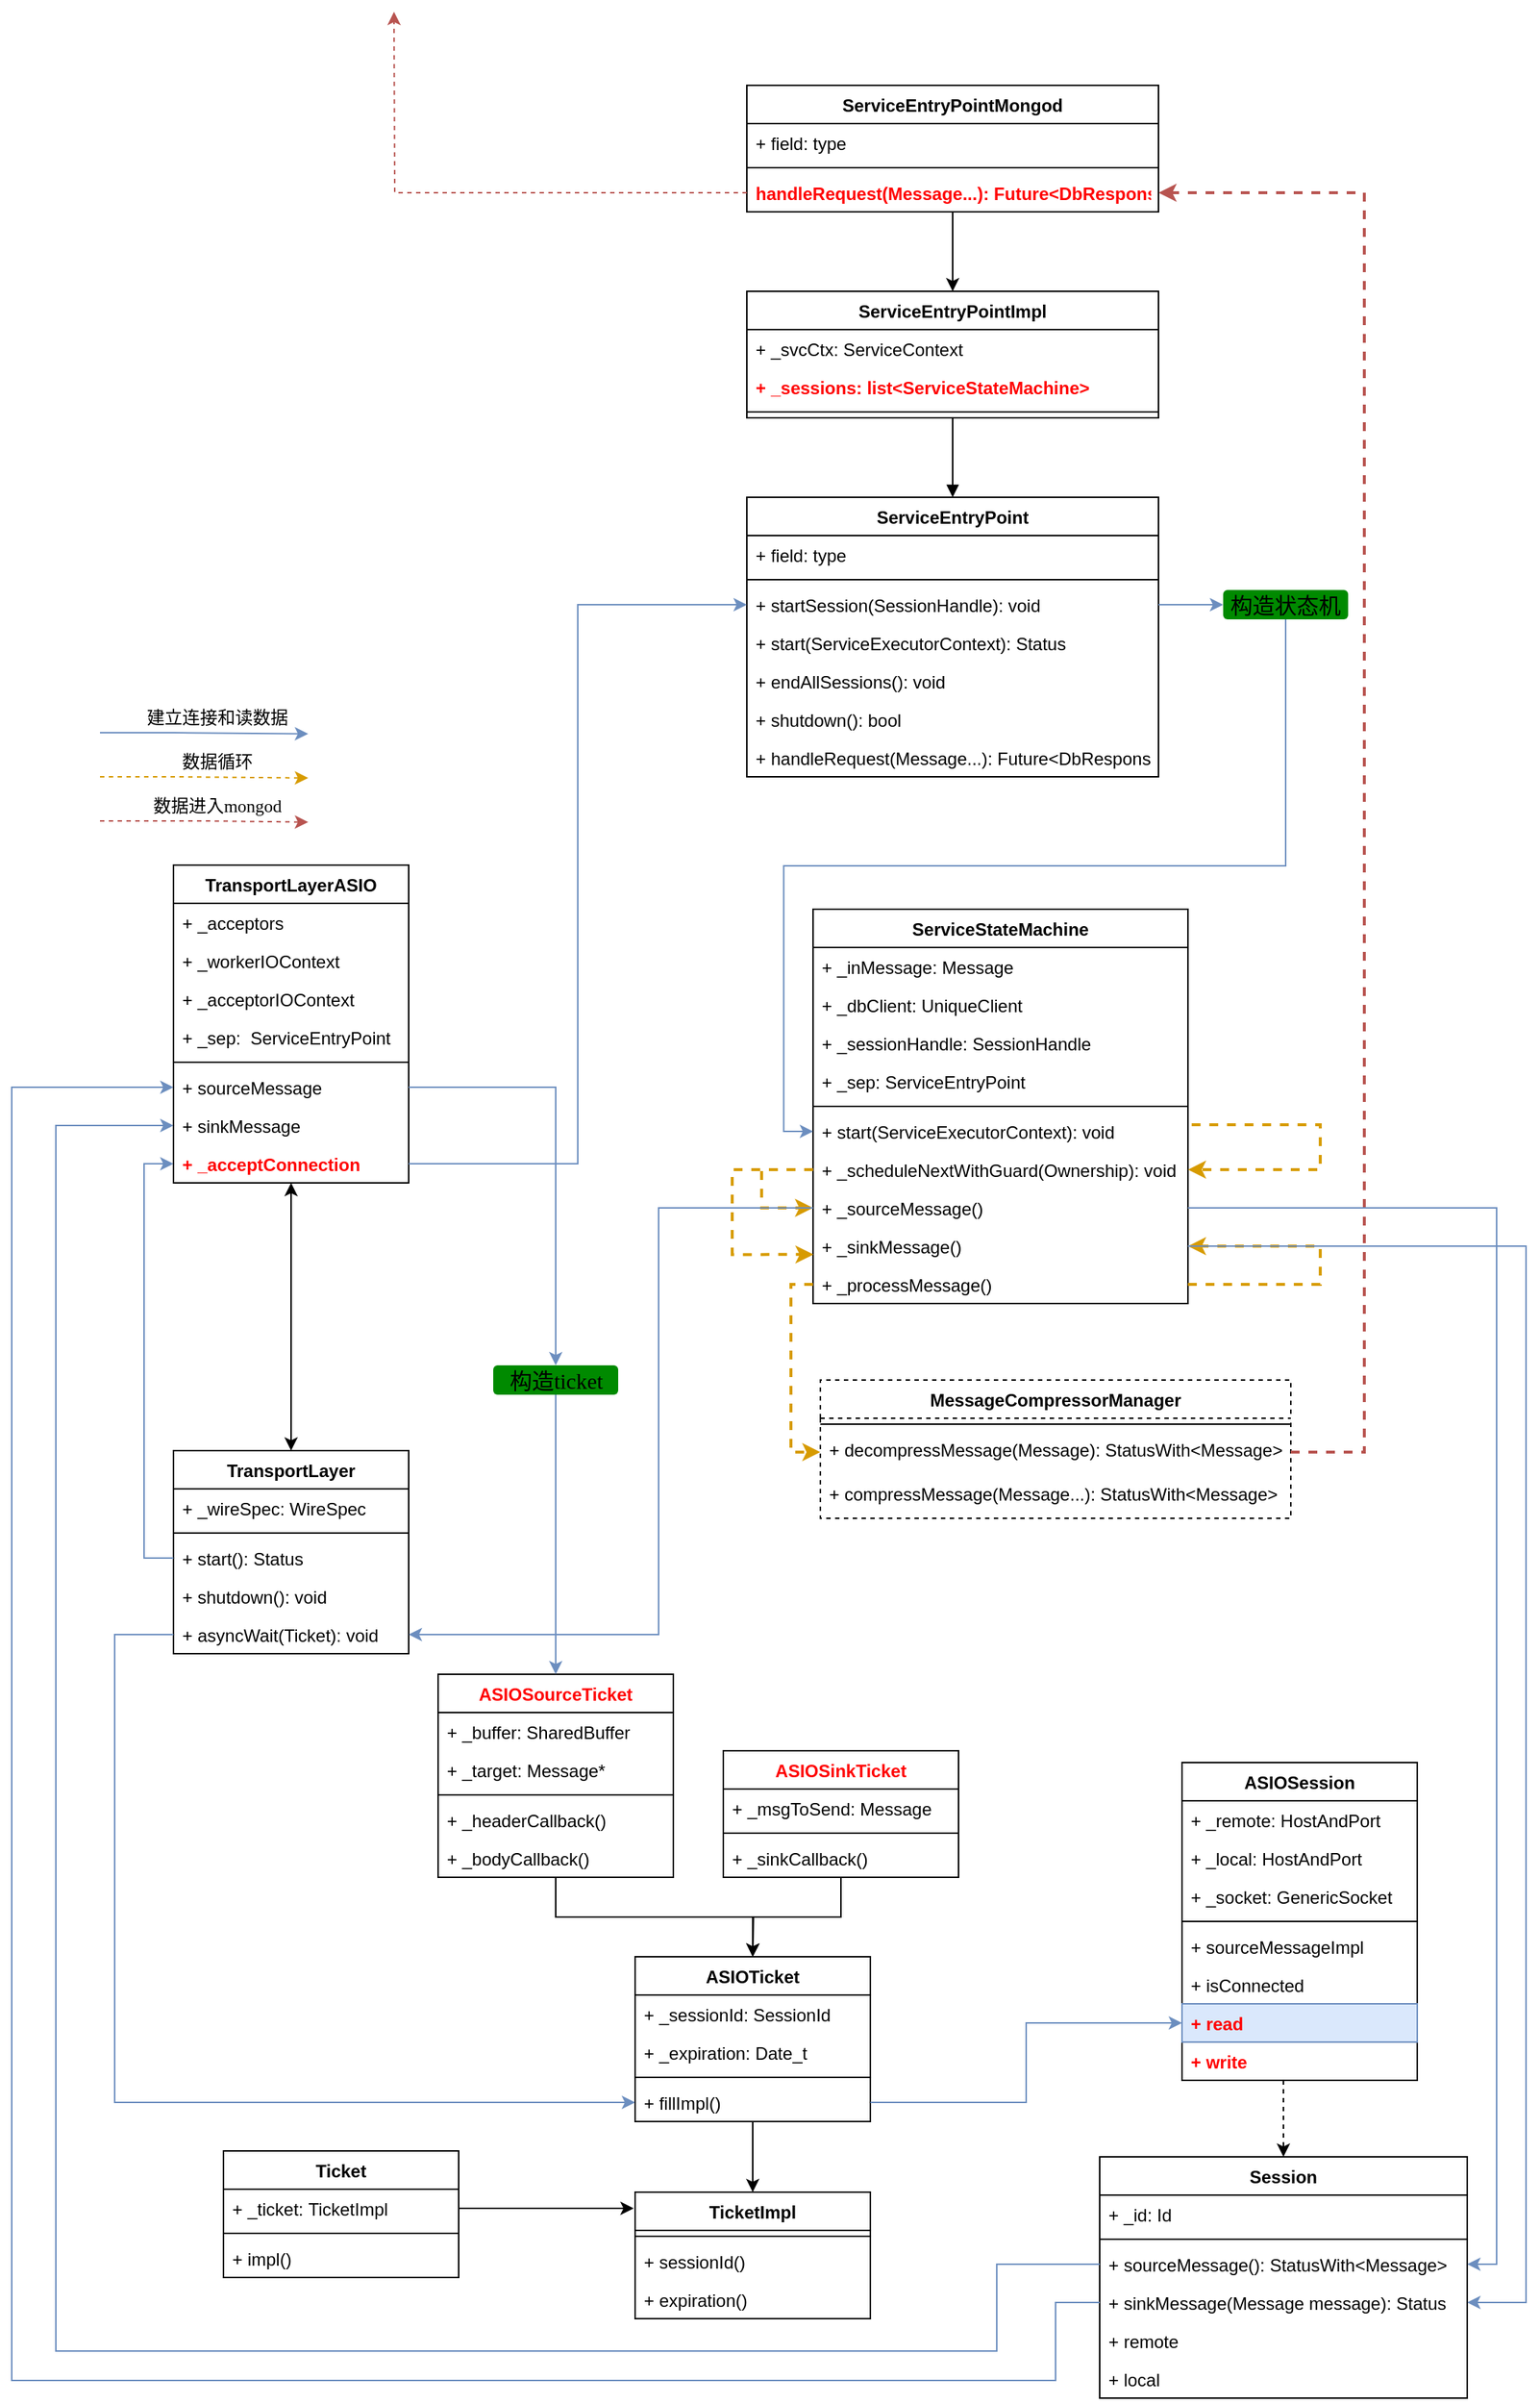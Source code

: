 <mxfile version="14.1.1" type="device"><diagram id="V_Le9gLod1wk7iB19NvI" name="Page-1"><mxGraphModel dx="2031" dy="2258" grid="1" gridSize="10" guides="1" tooltips="1" connect="1" arrows="1" fold="1" page="1" pageScale="1" pageWidth="827" pageHeight="1169" math="0" shadow="0"><root><mxCell id="0"/><mxCell id="1" parent="0"/><mxCell id="wCBItEtZA8g9xZ7WY6Gw-7" value="TransportLayer" style="swimlane;fontStyle=1;align=center;verticalAlign=top;childLayout=stackLayout;horizontal=1;startSize=26;horizontalStack=0;resizeParent=1;resizeParentMax=0;resizeLast=0;collapsible=1;marginBottom=0;" parent="1" vertex="1"><mxGeometry x="130" y="518" width="160" height="138" as="geometry"><mxRectangle x="90" y="250" width="120" height="26" as="alternateBounds"/></mxGeometry></mxCell><mxCell id="wCBItEtZA8g9xZ7WY6Gw-8" value="+ _wireSpec: WireSpec" style="text;strokeColor=none;fillColor=none;align=left;verticalAlign=top;spacingLeft=4;spacingRight=4;overflow=hidden;rotatable=0;points=[[0,0.5],[1,0.5]];portConstraint=eastwest;" parent="wCBItEtZA8g9xZ7WY6Gw-7" vertex="1"><mxGeometry y="26" width="160" height="26" as="geometry"/></mxCell><mxCell id="wCBItEtZA8g9xZ7WY6Gw-9" value="" style="line;strokeWidth=1;fillColor=none;align=left;verticalAlign=middle;spacingTop=-1;spacingLeft=3;spacingRight=3;rotatable=0;labelPosition=right;points=[];portConstraint=eastwest;" parent="wCBItEtZA8g9xZ7WY6Gw-7" vertex="1"><mxGeometry y="52" width="160" height="8" as="geometry"/></mxCell><mxCell id="wCBItEtZA8g9xZ7WY6Gw-10" value="+ start(): Status" style="text;strokeColor=none;fillColor=none;align=left;verticalAlign=top;spacingLeft=4;spacingRight=4;overflow=hidden;rotatable=0;points=[[0,0.5],[1,0.5]];portConstraint=eastwest;" parent="wCBItEtZA8g9xZ7WY6Gw-7" vertex="1"><mxGeometry y="60" width="160" height="26" as="geometry"/></mxCell><mxCell id="wCBItEtZA8g9xZ7WY6Gw-11" value="+ shutdown(): void" style="text;strokeColor=none;fillColor=none;align=left;verticalAlign=top;spacingLeft=4;spacingRight=4;overflow=hidden;rotatable=0;points=[[0,0.5],[1,0.5]];portConstraint=eastwest;" parent="wCBItEtZA8g9xZ7WY6Gw-7" vertex="1"><mxGeometry y="86" width="160" height="26" as="geometry"/></mxCell><mxCell id="DhjeCV0aEeoUCdrKDFsT-7" value="+ asyncWait(Ticket): void" style="text;strokeColor=none;fillColor=none;align=left;verticalAlign=top;spacingLeft=4;spacingRight=4;overflow=hidden;rotatable=0;points=[[0,0.5],[1,0.5]];portConstraint=eastwest;" vertex="1" parent="wCBItEtZA8g9xZ7WY6Gw-7"><mxGeometry y="112" width="160" height="26" as="geometry"/></mxCell><mxCell id="wCBItEtZA8g9xZ7WY6Gw-85" style="edgeStyle=orthogonalEdgeStyle;rounded=0;orthogonalLoop=1;jettySize=auto;html=1;entryX=0.5;entryY=0;entryDx=0;entryDy=0;startArrow=classic;startFill=1;" parent="1" source="wCBItEtZA8g9xZ7WY6Gw-12" target="wCBItEtZA8g9xZ7WY6Gw-7" edge="1"><mxGeometry relative="1" as="geometry"/></mxCell><mxCell id="wCBItEtZA8g9xZ7WY6Gw-12" value="TransportLayerASIO" style="swimlane;fontStyle=1;align=center;verticalAlign=top;childLayout=stackLayout;horizontal=1;startSize=26;horizontalStack=0;resizeParent=1;resizeParentMax=0;resizeLast=0;collapsible=1;marginBottom=0;" parent="1" vertex="1"><mxGeometry x="130" y="120" width="160" height="216" as="geometry"/></mxCell><mxCell id="wCBItEtZA8g9xZ7WY6Gw-13" value="+ _acceptors" style="text;strokeColor=none;fillColor=none;align=left;verticalAlign=top;spacingLeft=4;spacingRight=4;overflow=hidden;rotatable=0;points=[[0,0.5],[1,0.5]];portConstraint=eastwest;" parent="wCBItEtZA8g9xZ7WY6Gw-12" vertex="1"><mxGeometry y="26" width="160" height="26" as="geometry"/></mxCell><mxCell id="wCBItEtZA8g9xZ7WY6Gw-25" value="+ _workerIOContext" style="text;strokeColor=none;fillColor=none;align=left;verticalAlign=top;spacingLeft=4;spacingRight=4;overflow=hidden;rotatable=0;points=[[0,0.5],[1,0.5]];portConstraint=eastwest;" parent="wCBItEtZA8g9xZ7WY6Gw-12" vertex="1"><mxGeometry y="52" width="160" height="26" as="geometry"/></mxCell><mxCell id="wCBItEtZA8g9xZ7WY6Gw-26" value="+ _acceptorIOContext" style="text;strokeColor=none;fillColor=none;align=left;verticalAlign=top;spacingLeft=4;spacingRight=4;overflow=hidden;rotatable=0;points=[[0,0.5],[1,0.5]];portConstraint=eastwest;" parent="wCBItEtZA8g9xZ7WY6Gw-12" vertex="1"><mxGeometry y="78" width="160" height="26" as="geometry"/></mxCell><mxCell id="wCBItEtZA8g9xZ7WY6Gw-28" value="+ _sep:  ServiceEntryPoint" style="text;strokeColor=none;fillColor=none;align=left;verticalAlign=top;spacingLeft=4;spacingRight=4;overflow=hidden;rotatable=0;points=[[0,0.5],[1,0.5]];portConstraint=eastwest;" parent="wCBItEtZA8g9xZ7WY6Gw-12" vertex="1"><mxGeometry y="104" width="160" height="26" as="geometry"/></mxCell><mxCell id="wCBItEtZA8g9xZ7WY6Gw-14" value="" style="line;strokeWidth=1;fillColor=none;align=left;verticalAlign=middle;spacingTop=-1;spacingLeft=3;spacingRight=3;rotatable=0;labelPosition=right;points=[];portConstraint=eastwest;" parent="wCBItEtZA8g9xZ7WY6Gw-12" vertex="1"><mxGeometry y="130" width="160" height="8" as="geometry"/></mxCell><mxCell id="wCBItEtZA8g9xZ7WY6Gw-15" value="+ sourceMessage" style="text;strokeColor=none;fillColor=none;align=left;verticalAlign=top;spacingLeft=4;spacingRight=4;overflow=hidden;rotatable=0;points=[[0,0.5],[1,0.5]];portConstraint=eastwest;" parent="wCBItEtZA8g9xZ7WY6Gw-12" vertex="1"><mxGeometry y="138" width="160" height="26" as="geometry"/></mxCell><mxCell id="wCBItEtZA8g9xZ7WY6Gw-24" value="+ sinkMessage" style="text;strokeColor=none;fillColor=none;align=left;verticalAlign=top;spacingLeft=4;spacingRight=4;overflow=hidden;rotatable=0;points=[[0,0.5],[1,0.5]];portConstraint=eastwest;" parent="wCBItEtZA8g9xZ7WY6Gw-12" vertex="1"><mxGeometry y="164" width="160" height="26" as="geometry"/></mxCell><mxCell id="wCBItEtZA8g9xZ7WY6Gw-20" value="+ _acceptConnection" style="text;align=left;verticalAlign=top;spacingLeft=4;spacingRight=4;overflow=hidden;rotatable=0;points=[[0,0.5],[1,0.5]];portConstraint=eastwest;fontColor=#FF0000;fontStyle=1" parent="wCBItEtZA8g9xZ7WY6Gw-12" vertex="1"><mxGeometry y="190" width="160" height="26" as="geometry"/></mxCell><mxCell id="wCBItEtZA8g9xZ7WY6Gw-102" style="edgeStyle=orthogonalEdgeStyle;rounded=0;orthogonalLoop=1;jettySize=auto;html=1;entryX=0.5;entryY=0;entryDx=0;entryDy=0;dashed=1;startArrow=none;startFill=0;strokeWidth=1;exitX=0.431;exitY=1;exitDx=0;exitDy=0;exitPerimeter=0;" parent="1" source="wCBItEtZA8g9xZ7WY6Gw-44" target="wCBItEtZA8g9xZ7WY6Gw-33" edge="1"><mxGeometry relative="1" as="geometry"/></mxCell><mxCell id="wCBItEtZA8g9xZ7WY6Gw-29" value="ASIOSession" style="swimlane;fontStyle=1;align=center;verticalAlign=top;childLayout=stackLayout;horizontal=1;startSize=26;horizontalStack=0;resizeParent=1;resizeParentMax=0;resizeLast=0;collapsible=1;marginBottom=0;" parent="1" vertex="1"><mxGeometry x="816" y="730" width="160" height="216" as="geometry"/></mxCell><mxCell id="wCBItEtZA8g9xZ7WY6Gw-30" value="+ _remote: HostAndPort" style="text;strokeColor=none;fillColor=none;align=left;verticalAlign=top;spacingLeft=4;spacingRight=4;overflow=hidden;rotatable=0;points=[[0,0.5],[1,0.5]];portConstraint=eastwest;" parent="wCBItEtZA8g9xZ7WY6Gw-29" vertex="1"><mxGeometry y="26" width="160" height="26" as="geometry"/></mxCell><mxCell id="wCBItEtZA8g9xZ7WY6Gw-40" value="+ _local: HostAndPort" style="text;strokeColor=none;fillColor=none;align=left;verticalAlign=top;spacingLeft=4;spacingRight=4;overflow=hidden;rotatable=0;points=[[0,0.5],[1,0.5]];portConstraint=eastwest;" parent="wCBItEtZA8g9xZ7WY6Gw-29" vertex="1"><mxGeometry y="52" width="160" height="26" as="geometry"/></mxCell><mxCell id="wCBItEtZA8g9xZ7WY6Gw-41" value="+ _socket: GenericSocket" style="text;strokeColor=none;fillColor=none;align=left;verticalAlign=top;spacingLeft=4;spacingRight=4;overflow=hidden;rotatable=0;points=[[0,0.5],[1,0.5]];portConstraint=eastwest;" parent="wCBItEtZA8g9xZ7WY6Gw-29" vertex="1"><mxGeometry y="78" width="160" height="26" as="geometry"/></mxCell><mxCell id="wCBItEtZA8g9xZ7WY6Gw-31" value="" style="line;strokeWidth=1;fillColor=none;align=left;verticalAlign=middle;spacingTop=-1;spacingLeft=3;spacingRight=3;rotatable=0;labelPosition=right;points=[];portConstraint=eastwest;" parent="wCBItEtZA8g9xZ7WY6Gw-29" vertex="1"><mxGeometry y="104" width="160" height="8" as="geometry"/></mxCell><mxCell id="wCBItEtZA8g9xZ7WY6Gw-32" value="+ sourceMessageImpl" style="text;strokeColor=none;fillColor=none;align=left;verticalAlign=top;spacingLeft=4;spacingRight=4;overflow=hidden;rotatable=0;points=[[0,0.5],[1,0.5]];portConstraint=eastwest;" parent="wCBItEtZA8g9xZ7WY6Gw-29" vertex="1"><mxGeometry y="112" width="160" height="26" as="geometry"/></mxCell><mxCell id="wCBItEtZA8g9xZ7WY6Gw-42" value="+ isConnected" style="text;strokeColor=none;fillColor=none;align=left;verticalAlign=top;spacingLeft=4;spacingRight=4;overflow=hidden;rotatable=0;points=[[0,0.5],[1,0.5]];portConstraint=eastwest;" parent="wCBItEtZA8g9xZ7WY6Gw-29" vertex="1"><mxGeometry y="138" width="160" height="26" as="geometry"/></mxCell><mxCell id="wCBItEtZA8g9xZ7WY6Gw-43" value="+ read" style="text;strokeColor=#6c8ebf;fillColor=#dae8fc;align=left;verticalAlign=top;spacingLeft=4;spacingRight=4;overflow=hidden;rotatable=0;points=[[0,0.5],[1,0.5]];portConstraint=eastwest;fontColor=#FF0000;fontStyle=1" parent="wCBItEtZA8g9xZ7WY6Gw-29" vertex="1"><mxGeometry y="164" width="160" height="26" as="geometry"/></mxCell><mxCell id="wCBItEtZA8g9xZ7WY6Gw-44" value="+ write" style="text;strokeColor=none;fillColor=none;align=left;verticalAlign=top;spacingLeft=4;spacingRight=4;overflow=hidden;rotatable=0;points=[[0,0.5],[1,0.5]];portConstraint=eastwest;fontColor=#FF0000;fontStyle=1" parent="wCBItEtZA8g9xZ7WY6Gw-29" vertex="1"><mxGeometry y="190" width="160" height="26" as="geometry"/></mxCell><mxCell id="wCBItEtZA8g9xZ7WY6Gw-33" value="Session" style="swimlane;fontStyle=1;align=center;verticalAlign=top;childLayout=stackLayout;horizontal=1;startSize=26;horizontalStack=0;resizeParent=1;resizeParentMax=0;resizeLast=0;collapsible=1;marginBottom=0;" parent="1" vertex="1"><mxGeometry x="760" y="998" width="250" height="164" as="geometry"/></mxCell><mxCell id="wCBItEtZA8g9xZ7WY6Gw-34" value="+ _id: Id" style="text;strokeColor=none;fillColor=none;align=left;verticalAlign=top;spacingLeft=4;spacingRight=4;overflow=hidden;rotatable=0;points=[[0,0.5],[1,0.5]];portConstraint=eastwest;" parent="wCBItEtZA8g9xZ7WY6Gw-33" vertex="1"><mxGeometry y="26" width="250" height="26" as="geometry"/></mxCell><mxCell id="wCBItEtZA8g9xZ7WY6Gw-35" value="" style="line;strokeWidth=1;fillColor=none;align=left;verticalAlign=middle;spacingTop=-1;spacingLeft=3;spacingRight=3;rotatable=0;labelPosition=right;points=[];portConstraint=eastwest;" parent="wCBItEtZA8g9xZ7WY6Gw-33" vertex="1"><mxGeometry y="52" width="250" height="8" as="geometry"/></mxCell><mxCell id="wCBItEtZA8g9xZ7WY6Gw-36" value="+ sourceMessage(): StatusWith&lt;Message&gt;" style="text;align=left;verticalAlign=top;spacingLeft=4;spacingRight=4;overflow=hidden;rotatable=0;points=[[0,0.5],[1,0.5]];portConstraint=eastwest;" parent="wCBItEtZA8g9xZ7WY6Gw-33" vertex="1"><mxGeometry y="60" width="250" height="26" as="geometry"/></mxCell><mxCell id="wCBItEtZA8g9xZ7WY6Gw-37" value="+ sinkMessage(Message message): Status" style="text;strokeColor=none;fillColor=none;align=left;verticalAlign=top;spacingLeft=4;spacingRight=4;overflow=hidden;rotatable=0;points=[[0,0.5],[1,0.5]];portConstraint=eastwest;" parent="wCBItEtZA8g9xZ7WY6Gw-33" vertex="1"><mxGeometry y="86" width="250" height="26" as="geometry"/></mxCell><mxCell id="wCBItEtZA8g9xZ7WY6Gw-38" value="+ remote" style="text;strokeColor=none;fillColor=none;align=left;verticalAlign=top;spacingLeft=4;spacingRight=4;overflow=hidden;rotatable=0;points=[[0,0.5],[1,0.5]];portConstraint=eastwest;" parent="wCBItEtZA8g9xZ7WY6Gw-33" vertex="1"><mxGeometry y="112" width="250" height="26" as="geometry"/></mxCell><mxCell id="wCBItEtZA8g9xZ7WY6Gw-39" value="+ local" style="text;strokeColor=none;fillColor=none;align=left;verticalAlign=top;spacingLeft=4;spacingRight=4;overflow=hidden;rotatable=0;points=[[0,0.5],[1,0.5]];portConstraint=eastwest;" parent="wCBItEtZA8g9xZ7WY6Gw-33" vertex="1"><mxGeometry y="138" width="250" height="26" as="geometry"/></mxCell><mxCell id="wCBItEtZA8g9xZ7WY6Gw-45" value="ServiceEntryPoint" style="swimlane;fontStyle=1;align=center;verticalAlign=top;childLayout=stackLayout;horizontal=1;startSize=26;horizontalStack=0;resizeParent=1;resizeParentMax=0;resizeLast=0;collapsible=1;marginBottom=0;" parent="1" vertex="1"><mxGeometry x="520" y="-130" width="280" height="190" as="geometry"/></mxCell><mxCell id="wCBItEtZA8g9xZ7WY6Gw-46" value="+ field: type" style="text;strokeColor=none;fillColor=none;align=left;verticalAlign=top;spacingLeft=4;spacingRight=4;overflow=hidden;rotatable=0;points=[[0,0.5],[1,0.5]];portConstraint=eastwest;" parent="wCBItEtZA8g9xZ7WY6Gw-45" vertex="1"><mxGeometry y="26" width="280" height="26" as="geometry"/></mxCell><mxCell id="wCBItEtZA8g9xZ7WY6Gw-47" value="" style="line;strokeWidth=1;fillColor=none;align=left;verticalAlign=middle;spacingTop=-1;spacingLeft=3;spacingRight=3;rotatable=0;labelPosition=right;points=[];portConstraint=eastwest;" parent="wCBItEtZA8g9xZ7WY6Gw-45" vertex="1"><mxGeometry y="52" width="280" height="8" as="geometry"/></mxCell><mxCell id="wCBItEtZA8g9xZ7WY6Gw-48" value="+ startSession(SessionHandle): void" style="text;align=left;verticalAlign=top;spacingLeft=4;spacingRight=4;overflow=hidden;rotatable=0;points=[[0,0.5],[1,0.5]];portConstraint=eastwest;" parent="wCBItEtZA8g9xZ7WY6Gw-45" vertex="1"><mxGeometry y="60" width="280" height="26" as="geometry"/></mxCell><mxCell id="wCBItEtZA8g9xZ7WY6Gw-49" value="+ start(ServiceExecutorContext): Status" style="text;strokeColor=none;fillColor=none;align=left;verticalAlign=top;spacingLeft=4;spacingRight=4;overflow=hidden;rotatable=0;points=[[0,0.5],[1,0.5]];portConstraint=eastwest;" parent="wCBItEtZA8g9xZ7WY6Gw-45" vertex="1"><mxGeometry y="86" width="280" height="26" as="geometry"/></mxCell><mxCell id="wCBItEtZA8g9xZ7WY6Gw-60" value="+ endAllSessions(): void" style="text;strokeColor=none;fillColor=none;align=left;verticalAlign=top;spacingLeft=4;spacingRight=4;overflow=hidden;rotatable=0;points=[[0,0.5],[1,0.5]];portConstraint=eastwest;" parent="wCBItEtZA8g9xZ7WY6Gw-45" vertex="1"><mxGeometry y="112" width="280" height="26" as="geometry"/></mxCell><mxCell id="wCBItEtZA8g9xZ7WY6Gw-50" value="+ shutdown(): bool" style="text;strokeColor=none;fillColor=none;align=left;verticalAlign=top;spacingLeft=4;spacingRight=4;overflow=hidden;rotatable=0;points=[[0,0.5],[1,0.5]];portConstraint=eastwest;" parent="wCBItEtZA8g9xZ7WY6Gw-45" vertex="1"><mxGeometry y="138" width="280" height="26" as="geometry"/></mxCell><mxCell id="wCBItEtZA8g9xZ7WY6Gw-51" value="+ handleRequest(Message...): Future&lt;DbResponse&gt;" style="text;strokeColor=none;fillColor=none;align=left;verticalAlign=top;spacingLeft=4;spacingRight=4;overflow=hidden;rotatable=0;points=[[0,0.5],[1,0.5]];portConstraint=eastwest;" parent="wCBItEtZA8g9xZ7WY6Gw-45" vertex="1"><mxGeometry y="164" width="280" height="26" as="geometry"/></mxCell><mxCell id="wCBItEtZA8g9xZ7WY6Gw-52" value="ServiceEntryPointImpl" style="swimlane;fontStyle=1;align=center;verticalAlign=top;childLayout=stackLayout;horizontal=1;startSize=26;horizontalStack=0;resizeParent=1;resizeParentMax=0;resizeLast=0;collapsible=1;marginBottom=0;" parent="1" vertex="1"><mxGeometry x="520" y="-270" width="280" height="86" as="geometry"/></mxCell><mxCell id="wCBItEtZA8g9xZ7WY6Gw-53" value="+ _svcCtx: ServiceContext" style="text;strokeColor=none;fillColor=none;align=left;verticalAlign=top;spacingLeft=4;spacingRight=4;overflow=hidden;rotatable=0;points=[[0,0.5],[1,0.5]];portConstraint=eastwest;" parent="wCBItEtZA8g9xZ7WY6Gw-52" vertex="1"><mxGeometry y="26" width="280" height="26" as="geometry"/></mxCell><mxCell id="wCBItEtZA8g9xZ7WY6Gw-59" value="+ _sessions: list&lt;ServiceStateMachine&gt;" style="text;strokeColor=none;fillColor=none;align=left;verticalAlign=top;spacingLeft=4;spacingRight=4;overflow=hidden;rotatable=0;points=[[0,0.5],[1,0.5]];portConstraint=eastwest;fontStyle=1;fontColor=#FF0000;" parent="wCBItEtZA8g9xZ7WY6Gw-52" vertex="1"><mxGeometry y="52" width="280" height="26" as="geometry"/></mxCell><mxCell id="wCBItEtZA8g9xZ7WY6Gw-54" value="" style="line;strokeWidth=1;fillColor=none;align=left;verticalAlign=middle;spacingTop=-1;spacingLeft=3;spacingRight=3;rotatable=0;labelPosition=right;points=[];portConstraint=eastwest;" parent="wCBItEtZA8g9xZ7WY6Gw-52" vertex="1"><mxGeometry y="78" width="280" height="8" as="geometry"/></mxCell><mxCell id="wCBItEtZA8g9xZ7WY6Gw-65" value="ServiceStateMachine" style="swimlane;fontStyle=1;align=center;verticalAlign=top;childLayout=stackLayout;horizontal=1;startSize=26;horizontalStack=0;resizeParent=1;resizeParentMax=0;resizeLast=0;collapsible=1;marginBottom=0;" parent="1" vertex="1"><mxGeometry x="565.06" y="150" width="255" height="268" as="geometry"/></mxCell><mxCell id="wCBItEtZA8g9xZ7WY6Gw-66" value="+ _inMessage: Message" style="text;strokeColor=none;fillColor=none;align=left;verticalAlign=top;spacingLeft=4;spacingRight=4;overflow=hidden;rotatable=0;points=[[0,0.5],[1,0.5]];portConstraint=eastwest;" parent="wCBItEtZA8g9xZ7WY6Gw-65" vertex="1"><mxGeometry y="26" width="255" height="26" as="geometry"/></mxCell><mxCell id="wCBItEtZA8g9xZ7WY6Gw-69" value="+ _dbClient: UniqueClient" style="text;strokeColor=none;fillColor=none;align=left;verticalAlign=top;spacingLeft=4;spacingRight=4;overflow=hidden;rotatable=0;points=[[0,0.5],[1,0.5]];portConstraint=eastwest;" parent="wCBItEtZA8g9xZ7WY6Gw-65" vertex="1"><mxGeometry y="52" width="255" height="26" as="geometry"/></mxCell><mxCell id="wCBItEtZA8g9xZ7WY6Gw-70" value="+ _sessionHandle: SessionHandle" style="text;strokeColor=none;fillColor=none;align=left;verticalAlign=top;spacingLeft=4;spacingRight=4;overflow=hidden;rotatable=0;points=[[0,0.5],[1,0.5]];portConstraint=eastwest;" parent="wCBItEtZA8g9xZ7WY6Gw-65" vertex="1"><mxGeometry y="78" width="255" height="26" as="geometry"/></mxCell><mxCell id="4adVkVtlYKHHYtG2ts6B-2" value="+ _sep: ServiceEntryPoint" style="text;strokeColor=none;fillColor=none;align=left;verticalAlign=top;spacingLeft=4;spacingRight=4;overflow=hidden;rotatable=0;points=[[0,0.5],[1,0.5]];portConstraint=eastwest;" parent="wCBItEtZA8g9xZ7WY6Gw-65" vertex="1"><mxGeometry y="104" width="255" height="26" as="geometry"/></mxCell><mxCell id="wCBItEtZA8g9xZ7WY6Gw-67" value="" style="line;strokeWidth=1;fillColor=none;align=left;verticalAlign=middle;spacingTop=-1;spacingLeft=3;spacingRight=3;rotatable=0;labelPosition=right;points=[];portConstraint=eastwest;" parent="wCBItEtZA8g9xZ7WY6Gw-65" vertex="1"><mxGeometry y="130" width="255" height="8" as="geometry"/></mxCell><mxCell id="wCBItEtZA8g9xZ7WY6Gw-68" value="+ start(ServiceExecutorContext): void" style="text;strokeColor=none;fillColor=none;align=left;verticalAlign=top;spacingLeft=4;spacingRight=4;overflow=hidden;rotatable=0;points=[[0,0.5],[1,0.5]];portConstraint=eastwest;" parent="wCBItEtZA8g9xZ7WY6Gw-65" vertex="1"><mxGeometry y="138" width="255" height="26" as="geometry"/></mxCell><mxCell id="4adVkVtlYKHHYtG2ts6B-45" style="edgeStyle=orthogonalEdgeStyle;rounded=0;orthogonalLoop=1;jettySize=auto;html=1;entryX=0.001;entryY=0.718;entryDx=0;entryDy=0;entryPerimeter=0;fontColor=#000000;fillColor=#ffe6cc;strokeColor=#d79b00;dashed=1;strokeWidth=2;" parent="wCBItEtZA8g9xZ7WY6Gw-65" source="wCBItEtZA8g9xZ7WY6Gw-74" target="wCBItEtZA8g9xZ7WY6Gw-71" edge="1"><mxGeometry relative="1" as="geometry"><Array as="points"><mxPoint x="-55" y="177"/><mxPoint x="-55" y="235"/></Array></mxGeometry></mxCell><mxCell id="wCBItEtZA8g9xZ7WY6Gw-74" value="+ _scheduleNextWithGuard(Ownership): void" style="text;align=left;verticalAlign=top;spacingLeft=4;spacingRight=4;overflow=hidden;rotatable=0;points=[[0,0.5],[1,0.5]];portConstraint=eastwest;" parent="wCBItEtZA8g9xZ7WY6Gw-65" vertex="1"><mxGeometry y="164" width="255" height="26" as="geometry"/></mxCell><mxCell id="wCBItEtZA8g9xZ7WY6Gw-73" value="+ _sourceMessage()" style="text;align=left;verticalAlign=top;spacingLeft=4;spacingRight=4;overflow=hidden;rotatable=0;points=[[0,0.5],[1,0.5]];portConstraint=eastwest;" parent="wCBItEtZA8g9xZ7WY6Gw-65" vertex="1"><mxGeometry y="190" width="255" height="26" as="geometry"/></mxCell><mxCell id="wCBItEtZA8g9xZ7WY6Gw-71" value="+ _sinkMessage()" style="text;strokeColor=none;fillColor=none;align=left;verticalAlign=top;spacingLeft=4;spacingRight=4;overflow=hidden;rotatable=0;points=[[0,0.5],[1,0.5]];portConstraint=eastwest;" parent="wCBItEtZA8g9xZ7WY6Gw-65" vertex="1"><mxGeometry y="216" width="255" height="26" as="geometry"/></mxCell><mxCell id="wCBItEtZA8g9xZ7WY6Gw-72" value="+ _processMessage()" style="text;strokeColor=none;align=left;verticalAlign=top;spacingLeft=4;spacingRight=4;overflow=hidden;rotatable=0;points=[[0,0.5],[1,0.5]];portConstraint=eastwest;" parent="wCBItEtZA8g9xZ7WY6Gw-65" vertex="1"><mxGeometry y="242" width="255" height="26" as="geometry"/></mxCell><mxCell id="4adVkVtlYKHHYtG2ts6B-41" style="edgeStyle=orthogonalEdgeStyle;rounded=0;orthogonalLoop=1;jettySize=auto;html=1;fontColor=#000000;entryX=1;entryY=0.5;entryDx=0;entryDy=0;exitX=1.01;exitY=0.328;exitDx=0;exitDy=0;exitPerimeter=0;fillColor=#ffe6cc;strokeColor=#d79b00;dashed=1;strokeWidth=2;" parent="wCBItEtZA8g9xZ7WY6Gw-65" source="wCBItEtZA8g9xZ7WY6Gw-68" target="wCBItEtZA8g9xZ7WY6Gw-74" edge="1"><mxGeometry relative="1" as="geometry"><mxPoint x="375" y="200" as="targetPoint"/><Array as="points"><mxPoint x="345" y="147"/><mxPoint x="345" y="177"/></Array></mxGeometry></mxCell><mxCell id="4adVkVtlYKHHYtG2ts6B-42" style="edgeStyle=orthogonalEdgeStyle;rounded=0;orthogonalLoop=1;jettySize=auto;html=1;fontColor=#000000;entryX=1;entryY=0.5;entryDx=0;entryDy=0;fillColor=#ffe6cc;strokeColor=#d79b00;dashed=1;strokeWidth=2;" parent="wCBItEtZA8g9xZ7WY6Gw-65" source="wCBItEtZA8g9xZ7WY6Gw-72" target="wCBItEtZA8g9xZ7WY6Gw-71" edge="1"><mxGeometry relative="1" as="geometry"><mxPoint x="565" y="200" as="targetPoint"/><Array as="points"><mxPoint x="345" y="255"/><mxPoint x="345" y="229"/></Array></mxGeometry></mxCell><mxCell id="4adVkVtlYKHHYtG2ts6B-44" style="edgeStyle=orthogonalEdgeStyle;rounded=0;orthogonalLoop=1;jettySize=auto;html=1;fontColor=#000000;entryX=0;entryY=0.5;entryDx=0;entryDy=0;exitX=0;exitY=0.5;exitDx=0;exitDy=0;fillColor=#ffe6cc;strokeColor=#d79b00;dashed=1;strokeWidth=2;" parent="wCBItEtZA8g9xZ7WY6Gw-65" source="wCBItEtZA8g9xZ7WY6Gw-74" target="wCBItEtZA8g9xZ7WY6Gw-73" edge="1"><mxGeometry relative="1" as="geometry"><mxPoint x="-85" y="177" as="targetPoint"/><Array as="points"><mxPoint x="-35" y="177"/><mxPoint x="-35" y="203"/></Array></mxGeometry></mxCell><mxCell id="wCBItEtZA8g9xZ7WY6Gw-84" value="" style="endArrow=block;startArrow=none;endFill=1;startFill=0;html=1;exitX=0.5;exitY=1;exitDx=0;exitDy=0;" parent="1" source="wCBItEtZA8g9xZ7WY6Gw-52" target="wCBItEtZA8g9xZ7WY6Gw-45" edge="1"><mxGeometry width="160" relative="1" as="geometry"><mxPoint x="580" y="340" as="sourcePoint"/><mxPoint x="740" y="340" as="targetPoint"/></mxGeometry></mxCell><mxCell id="wCBItEtZA8g9xZ7WY6Gw-86" style="edgeStyle=orthogonalEdgeStyle;rounded=0;orthogonalLoop=1;jettySize=auto;html=1;entryX=0;entryY=0.5;entryDx=0;entryDy=0;startArrow=none;startFill=0;fillColor=#dae8fc;strokeColor=#6c8ebf;" parent="1" source="wCBItEtZA8g9xZ7WY6Gw-20" target="wCBItEtZA8g9xZ7WY6Gw-48" edge="1"><mxGeometry relative="1" as="geometry"/></mxCell><mxCell id="wCBItEtZA8g9xZ7WY6Gw-98" style="edgeStyle=orthogonalEdgeStyle;rounded=0;orthogonalLoop=1;jettySize=auto;html=1;startArrow=none;startFill=0;fillColor=#dae8fc;strokeColor=#6c8ebf;entryX=0.94;entryY=1.04;entryDx=0;entryDy=0;entryPerimeter=0;" parent="1" target="wCBItEtZA8g9xZ7WY6Gw-99" edge="1"><mxGeometry relative="1" as="geometry"><mxPoint x="80" y="30" as="sourcePoint"/><mxPoint x="230" y="30" as="targetPoint"/><Array as="points"><mxPoint x="130" y="30"/></Array></mxGeometry></mxCell><mxCell id="wCBItEtZA8g9xZ7WY6Gw-99" value="&lt;font data-font-src=&quot;https://fonts.googleapis.com/css?family=ZCOOL+KuaiLe&quot; face=&quot;ZCOOL KuaiLe&quot;&gt;建立连接和读数据&lt;/font&gt;" style="text;html=1;strokeColor=none;fillColor=none;align=center;verticalAlign=middle;whiteSpace=wrap;rounded=0;" parent="1" vertex="1"><mxGeometry x="90" y="10" width="140" height="20" as="geometry"/></mxCell><mxCell id="wCBItEtZA8g9xZ7WY6Gw-100" style="edgeStyle=orthogonalEdgeStyle;rounded=0;orthogonalLoop=1;jettySize=auto;html=1;startArrow=none;startFill=0;fillColor=#ffe6cc;strokeColor=#d79b00;entryX=0.94;entryY=1.04;entryDx=0;entryDy=0;entryPerimeter=0;dashed=1;" parent="1" target="wCBItEtZA8g9xZ7WY6Gw-101" edge="1"><mxGeometry relative="1" as="geometry"><mxPoint x="80" y="60" as="sourcePoint"/><mxPoint x="230" y="60" as="targetPoint"/><Array as="points"><mxPoint x="130" y="60"/></Array></mxGeometry></mxCell><mxCell id="wCBItEtZA8g9xZ7WY6Gw-101" value="&lt;font data-font-src=&quot;https://fonts.googleapis.com/css?family=ZCOOL+KuaiLe&quot; face=&quot;ZCOOL KuaiLe&quot;&gt;数据循环&lt;/font&gt;" style="text;html=1;strokeColor=none;fillColor=none;align=center;verticalAlign=middle;whiteSpace=wrap;rounded=0;" parent="1" vertex="1"><mxGeometry x="90" y="40" width="140" height="20" as="geometry"/></mxCell><mxCell id="wCBItEtZA8g9xZ7WY6Gw-103" value="MessageCompressorManager" style="swimlane;fontStyle=1;align=center;verticalAlign=top;childLayout=stackLayout;horizontal=1;startSize=26;horizontalStack=0;resizeParent=1;resizeParentMax=0;resizeLast=0;collapsible=1;marginBottom=0;dashed=1;fillColor=none;" parent="1" vertex="1"><mxGeometry x="570" y="470" width="320" height="94" as="geometry"/></mxCell><mxCell id="wCBItEtZA8g9xZ7WY6Gw-105" value="" style="line;strokeWidth=1;fillColor=none;align=left;verticalAlign=middle;spacingTop=-1;spacingLeft=3;spacingRight=3;rotatable=0;labelPosition=right;points=[];portConstraint=eastwest;" parent="wCBItEtZA8g9xZ7WY6Gw-103" vertex="1"><mxGeometry y="26" width="320" height="8" as="geometry"/></mxCell><mxCell id="wCBItEtZA8g9xZ7WY6Gw-106" value="+ decompressMessage(Message): StatusWith&lt;Message&gt;" style="text;strokeColor=none;fillColor=none;align=left;verticalAlign=top;spacingLeft=4;spacingRight=4;overflow=hidden;rotatable=0;points=[[0,0.5],[1,0.5]];portConstraint=eastwest;" parent="wCBItEtZA8g9xZ7WY6Gw-103" vertex="1"><mxGeometry y="34" width="320" height="30" as="geometry"/></mxCell><mxCell id="wCBItEtZA8g9xZ7WY6Gw-110" value="+ compressMessage(Message...): StatusWith&lt;Message&gt;" style="text;strokeColor=none;fillColor=none;align=left;verticalAlign=top;spacingLeft=4;spacingRight=4;overflow=hidden;rotatable=0;points=[[0,0.5],[1,0.5]];portConstraint=eastwest;" parent="wCBItEtZA8g9xZ7WY6Gw-103" vertex="1"><mxGeometry y="64" width="320" height="30" as="geometry"/></mxCell><mxCell id="wCBItEtZA8g9xZ7WY6Gw-108" style="edgeStyle=orthogonalEdgeStyle;rounded=0;orthogonalLoop=1;jettySize=auto;html=1;dashed=1;startArrow=none;startFill=0;strokeWidth=2;fillColor=#f8cecc;strokeColor=#b85450;entryX=1;entryY=0.5;entryDx=0;entryDy=0;exitX=1;exitY=0.5;exitDx=0;exitDy=0;" parent="1" source="wCBItEtZA8g9xZ7WY6Gw-106" target="wCBItEtZA8g9xZ7WY6Gw-148" edge="1"><mxGeometry relative="1" as="geometry"><mxPoint x="943.08" y="116.006" as="targetPoint"/><Array as="points"><mxPoint x="940" y="519"/><mxPoint x="940" y="-337"/></Array></mxGeometry></mxCell><mxCell id="DhjeCV0aEeoUCdrKDFsT-3" style="edgeStyle=orthogonalEdgeStyle;rounded=0;orthogonalLoop=1;jettySize=auto;html=1;entryX=0;entryY=0.5;entryDx=0;entryDy=0;startArrow=none;startFill=0;fillColor=#dae8fc;strokeColor=#6c8ebf;" edge="1" parent="1" source="wCBItEtZA8g9xZ7WY6Gw-119" target="wCBItEtZA8g9xZ7WY6Gw-68"><mxGeometry relative="1" as="geometry"/></mxCell><mxCell id="wCBItEtZA8g9xZ7WY6Gw-119" value="&lt;font face=&quot;ZCOOL KuaiLe&quot; data-font-src=&quot;https://fonts.googleapis.com/css?family=ZCOOL+KuaiLe&quot; style=&quot;font-size: 15px&quot; color=&quot;#000000&quot;&gt;构造状态机&lt;/font&gt;" style="rounded=1;whiteSpace=wrap;html=1;dashed=1;fillColor=#008a00;fontFamily=Helvetica;fontColor=#ffffff;strokeColor=none;" parent="1" vertex="1"><mxGeometry x="844" y="-67" width="85" height="20" as="geometry"/></mxCell><mxCell id="DhjeCV0aEeoUCdrKDFsT-2" style="edgeStyle=orthogonalEdgeStyle;rounded=0;orthogonalLoop=1;jettySize=auto;html=1;" edge="1" parent="1" source="wCBItEtZA8g9xZ7WY6Gw-141" target="wCBItEtZA8g9xZ7WY6Gw-52"><mxGeometry relative="1" as="geometry"/></mxCell><mxCell id="wCBItEtZA8g9xZ7WY6Gw-141" value="ServiceEntryPointMongod" style="swimlane;fontStyle=1;align=center;verticalAlign=top;childLayout=stackLayout;horizontal=1;startSize=26;horizontalStack=0;resizeParent=1;resizeParentMax=0;resizeLast=0;collapsible=1;marginBottom=0;" parent="1" vertex="1"><mxGeometry x="520" y="-410" width="280" height="86" as="geometry"/></mxCell><mxCell id="wCBItEtZA8g9xZ7WY6Gw-142" value="+ field: type" style="text;strokeColor=none;fillColor=none;align=left;verticalAlign=top;spacingLeft=4;spacingRight=4;overflow=hidden;rotatable=0;points=[[0,0.5],[1,0.5]];portConstraint=eastwest;" parent="wCBItEtZA8g9xZ7WY6Gw-141" vertex="1"><mxGeometry y="26" width="280" height="26" as="geometry"/></mxCell><mxCell id="wCBItEtZA8g9xZ7WY6Gw-143" value="" style="line;strokeWidth=1;fillColor=none;align=left;verticalAlign=middle;spacingTop=-1;spacingLeft=3;spacingRight=3;rotatable=0;labelPosition=right;points=[];portConstraint=eastwest;" parent="wCBItEtZA8g9xZ7WY6Gw-141" vertex="1"><mxGeometry y="52" width="280" height="8" as="geometry"/></mxCell><mxCell id="wCBItEtZA8g9xZ7WY6Gw-148" value="handleRequest(Message...): Future&lt;DbResponse&gt;" style="text;strokeColor=none;fillColor=none;align=left;verticalAlign=top;spacingLeft=4;spacingRight=4;overflow=hidden;rotatable=0;points=[[0,0.5],[1,0.5]];portConstraint=eastwest;fontColor=#FF0000;fontStyle=1" parent="wCBItEtZA8g9xZ7WY6Gw-141" vertex="1"><mxGeometry y="60" width="280" height="26" as="geometry"/></mxCell><mxCell id="wCBItEtZA8g9xZ7WY6Gw-154" style="edgeStyle=orthogonalEdgeStyle;rounded=0;orthogonalLoop=1;jettySize=auto;html=1;startArrow=none;startFill=0;strokeWidth=1;fontFamily=Helvetica;fontColor=#000000;fillColor=#f8cecc;strokeColor=#b85450;dashed=1;" parent="1" source="wCBItEtZA8g9xZ7WY6Gw-148" edge="1"><mxGeometry relative="1" as="geometry"><mxPoint x="280" y="-460" as="targetPoint"/></mxGeometry></mxCell><mxCell id="wCBItEtZA8g9xZ7WY6Gw-155" style="edgeStyle=orthogonalEdgeStyle;rounded=0;orthogonalLoop=1;jettySize=auto;html=1;startArrow=none;startFill=0;fillColor=#f8cecc;strokeColor=#b85450;entryX=0.94;entryY=1.04;entryDx=0;entryDy=0;entryPerimeter=0;dashed=1;" parent="1" target="wCBItEtZA8g9xZ7WY6Gw-156" edge="1"><mxGeometry relative="1" as="geometry"><mxPoint x="80" y="90" as="sourcePoint"/><mxPoint x="230" y="90" as="targetPoint"/><Array as="points"><mxPoint x="151" y="90"/></Array></mxGeometry></mxCell><mxCell id="wCBItEtZA8g9xZ7WY6Gw-156" value="&lt;font face=&quot;ZCOOL KuaiLe&quot;&gt;数据进入&lt;/font&gt;&lt;font face=&quot;Comic Sans MS&quot;&gt;mongod&lt;/font&gt;" style="text;html=1;strokeColor=none;fillColor=none;align=center;verticalAlign=middle;whiteSpace=wrap;rounded=0;" parent="1" vertex="1"><mxGeometry x="90" y="70" width="140" height="20" as="geometry"/></mxCell><mxCell id="4adVkVtlYKHHYtG2ts6B-1" style="edgeStyle=orthogonalEdgeStyle;rounded=0;orthogonalLoop=1;jettySize=auto;html=1;entryX=0;entryY=0.5;entryDx=0;entryDy=0;fillColor=#dae8fc;strokeColor=#6c8ebf;" parent="1" source="wCBItEtZA8g9xZ7WY6Gw-48" target="wCBItEtZA8g9xZ7WY6Gw-119" edge="1"><mxGeometry relative="1" as="geometry"/></mxCell><mxCell id="4adVkVtlYKHHYtG2ts6B-5" value="Ticket" style="swimlane;fontStyle=1;align=center;verticalAlign=top;childLayout=stackLayout;horizontal=1;startSize=26;horizontalStack=0;resizeParent=1;resizeParentMax=0;resizeLast=0;collapsible=1;marginBottom=0;fillColor=none;fontColor=#000000;" parent="1" vertex="1"><mxGeometry x="164" y="994" width="160" height="86" as="geometry"/></mxCell><mxCell id="4adVkVtlYKHHYtG2ts6B-6" value="+ _ticket: TicketImpl" style="text;strokeColor=none;fillColor=none;align=left;verticalAlign=top;spacingLeft=4;spacingRight=4;overflow=hidden;rotatable=0;points=[[0,0.5],[1,0.5]];portConstraint=eastwest;" parent="4adVkVtlYKHHYtG2ts6B-5" vertex="1"><mxGeometry y="26" width="160" height="26" as="geometry"/></mxCell><mxCell id="4adVkVtlYKHHYtG2ts6B-7" value="" style="line;strokeWidth=1;fillColor=none;align=left;verticalAlign=middle;spacingTop=-1;spacingLeft=3;spacingRight=3;rotatable=0;labelPosition=right;points=[];portConstraint=eastwest;" parent="4adVkVtlYKHHYtG2ts6B-5" vertex="1"><mxGeometry y="52" width="160" height="8" as="geometry"/></mxCell><mxCell id="4adVkVtlYKHHYtG2ts6B-8" value="+ impl()" style="text;strokeColor=none;fillColor=none;align=left;verticalAlign=top;spacingLeft=4;spacingRight=4;overflow=hidden;rotatable=0;points=[[0,0.5],[1,0.5]];portConstraint=eastwest;" parent="4adVkVtlYKHHYtG2ts6B-5" vertex="1"><mxGeometry y="60" width="160" height="26" as="geometry"/></mxCell><mxCell id="4adVkVtlYKHHYtG2ts6B-9" value="TicketImpl" style="swimlane;fontStyle=1;align=center;verticalAlign=top;childLayout=stackLayout;horizontal=1;startSize=26;horizontalStack=0;resizeParent=1;resizeParentMax=0;resizeLast=0;collapsible=1;marginBottom=0;fillColor=none;fontColor=#000000;" parent="1" vertex="1"><mxGeometry x="444" y="1022" width="160" height="86" as="geometry"/></mxCell><mxCell id="4adVkVtlYKHHYtG2ts6B-11" value="" style="line;strokeWidth=1;fillColor=none;align=left;verticalAlign=middle;spacingTop=-1;spacingLeft=3;spacingRight=3;rotatable=0;labelPosition=right;points=[];portConstraint=eastwest;" parent="4adVkVtlYKHHYtG2ts6B-9" vertex="1"><mxGeometry y="26" width="160" height="8" as="geometry"/></mxCell><mxCell id="4adVkVtlYKHHYtG2ts6B-12" value="+ sessionId()" style="text;strokeColor=none;fillColor=none;align=left;verticalAlign=top;spacingLeft=4;spacingRight=4;overflow=hidden;rotatable=0;points=[[0,0.5],[1,0.5]];portConstraint=eastwest;" parent="4adVkVtlYKHHYtG2ts6B-9" vertex="1"><mxGeometry y="34" width="160" height="26" as="geometry"/></mxCell><mxCell id="4adVkVtlYKHHYtG2ts6B-13" value="+ expiration()" style="text;strokeColor=none;fillColor=none;align=left;verticalAlign=top;spacingLeft=4;spacingRight=4;overflow=hidden;rotatable=0;points=[[0,0.5],[1,0.5]];portConstraint=eastwest;" parent="4adVkVtlYKHHYtG2ts6B-9" vertex="1"><mxGeometry y="60" width="160" height="26" as="geometry"/></mxCell><mxCell id="4adVkVtlYKHHYtG2ts6B-35" style="edgeStyle=orthogonalEdgeStyle;rounded=0;orthogonalLoop=1;jettySize=auto;html=1;entryX=0.5;entryY=0;entryDx=0;entryDy=0;fontColor=#000000;" parent="1" source="4adVkVtlYKHHYtG2ts6B-14" target="4adVkVtlYKHHYtG2ts6B-9" edge="1"><mxGeometry relative="1" as="geometry"/></mxCell><mxCell id="4adVkVtlYKHHYtG2ts6B-14" value="ASIOTicket" style="swimlane;fontStyle=1;align=center;verticalAlign=top;childLayout=stackLayout;horizontal=1;startSize=26;horizontalStack=0;resizeParent=1;resizeParentMax=0;resizeLast=0;collapsible=1;marginBottom=0;fillColor=none;fontColor=#000000;" parent="1" vertex="1"><mxGeometry x="444" y="862" width="160" height="112" as="geometry"/></mxCell><mxCell id="4adVkVtlYKHHYtG2ts6B-15" value="+ _sessionId: SessionId" style="text;strokeColor=none;fillColor=none;align=left;verticalAlign=top;spacingLeft=4;spacingRight=4;overflow=hidden;rotatable=0;points=[[0,0.5],[1,0.5]];portConstraint=eastwest;" parent="4adVkVtlYKHHYtG2ts6B-14" vertex="1"><mxGeometry y="26" width="160" height="26" as="geometry"/></mxCell><mxCell id="4adVkVtlYKHHYtG2ts6B-18" value="+ _expiration: Date_t" style="text;strokeColor=none;fillColor=none;align=left;verticalAlign=top;spacingLeft=4;spacingRight=4;overflow=hidden;rotatable=0;points=[[0,0.5],[1,0.5]];portConstraint=eastwest;" parent="4adVkVtlYKHHYtG2ts6B-14" vertex="1"><mxGeometry y="52" width="160" height="26" as="geometry"/></mxCell><mxCell id="4adVkVtlYKHHYtG2ts6B-16" value="" style="line;strokeWidth=1;fillColor=none;align=left;verticalAlign=middle;spacingTop=-1;spacingLeft=3;spacingRight=3;rotatable=0;labelPosition=right;points=[];portConstraint=eastwest;" parent="4adVkVtlYKHHYtG2ts6B-14" vertex="1"><mxGeometry y="78" width="160" height="8" as="geometry"/></mxCell><mxCell id="4adVkVtlYKHHYtG2ts6B-17" value="+ fillImpl()" style="text;strokeColor=none;fillColor=none;align=left;verticalAlign=top;spacingLeft=4;spacingRight=4;overflow=hidden;rotatable=0;points=[[0,0.5],[1,0.5]];portConstraint=eastwest;" parent="4adVkVtlYKHHYtG2ts6B-14" vertex="1"><mxGeometry y="86" width="160" height="26" as="geometry"/></mxCell><mxCell id="4adVkVtlYKHHYtG2ts6B-36" style="edgeStyle=orthogonalEdgeStyle;rounded=0;orthogonalLoop=1;jettySize=auto;html=1;fontColor=#000000;" parent="1" source="4adVkVtlYKHHYtG2ts6B-19" target="4adVkVtlYKHHYtG2ts6B-14" edge="1"><mxGeometry relative="1" as="geometry"/></mxCell><mxCell id="4adVkVtlYKHHYtG2ts6B-19" value="ASIOSourceTicket" style="swimlane;fontStyle=1;align=center;verticalAlign=top;childLayout=stackLayout;horizontal=1;startSize=26;horizontalStack=0;resizeParent=1;resizeParentMax=0;resizeLast=0;collapsible=1;marginBottom=0;fillColor=none;fontColor=#FF0000;" parent="1" vertex="1"><mxGeometry x="310" y="670" width="160" height="138" as="geometry"/></mxCell><mxCell id="4adVkVtlYKHHYtG2ts6B-20" value="+ _buffer: SharedBuffer" style="text;strokeColor=none;fillColor=none;align=left;verticalAlign=top;spacingLeft=4;spacingRight=4;overflow=hidden;rotatable=0;points=[[0,0.5],[1,0.5]];portConstraint=eastwest;" parent="4adVkVtlYKHHYtG2ts6B-19" vertex="1"><mxGeometry y="26" width="160" height="26" as="geometry"/></mxCell><mxCell id="4adVkVtlYKHHYtG2ts6B-21" value="+ _target: Message*" style="text;strokeColor=none;fillColor=none;align=left;verticalAlign=top;spacingLeft=4;spacingRight=4;overflow=hidden;rotatable=0;points=[[0,0.5],[1,0.5]];portConstraint=eastwest;" parent="4adVkVtlYKHHYtG2ts6B-19" vertex="1"><mxGeometry y="52" width="160" height="26" as="geometry"/></mxCell><mxCell id="4adVkVtlYKHHYtG2ts6B-22" value="" style="line;strokeWidth=1;fillColor=none;align=left;verticalAlign=middle;spacingTop=-1;spacingLeft=3;spacingRight=3;rotatable=0;labelPosition=right;points=[];portConstraint=eastwest;" parent="4adVkVtlYKHHYtG2ts6B-19" vertex="1"><mxGeometry y="78" width="160" height="8" as="geometry"/></mxCell><mxCell id="4adVkVtlYKHHYtG2ts6B-30" value="+ _headerCallback()" style="text;strokeColor=none;fillColor=none;align=left;verticalAlign=top;spacingLeft=4;spacingRight=4;overflow=hidden;rotatable=0;points=[[0,0.5],[1,0.5]];portConstraint=eastwest;" parent="4adVkVtlYKHHYtG2ts6B-19" vertex="1"><mxGeometry y="86" width="160" height="26" as="geometry"/></mxCell><mxCell id="4adVkVtlYKHHYtG2ts6B-23" value="+ _bodyCallback()" style="text;strokeColor=none;fillColor=none;align=left;verticalAlign=top;spacingLeft=4;spacingRight=4;overflow=hidden;rotatable=0;points=[[0,0.5],[1,0.5]];portConstraint=eastwest;" parent="4adVkVtlYKHHYtG2ts6B-19" vertex="1"><mxGeometry y="112" width="160" height="26" as="geometry"/></mxCell><mxCell id="4adVkVtlYKHHYtG2ts6B-38" style="edgeStyle=orthogonalEdgeStyle;rounded=0;orthogonalLoop=1;jettySize=auto;html=1;fontColor=#000000;" parent="1" source="4adVkVtlYKHHYtG2ts6B-24" edge="1"><mxGeometry relative="1" as="geometry"><mxPoint x="524" y="862" as="targetPoint"/></mxGeometry></mxCell><mxCell id="4adVkVtlYKHHYtG2ts6B-24" value="ASIOSinkTicket" style="swimlane;fontStyle=1;align=center;verticalAlign=top;childLayout=stackLayout;horizontal=1;startSize=26;horizontalStack=0;resizeParent=1;resizeParentMax=0;resizeLast=0;collapsible=1;marginBottom=0;fillColor=none;fontColor=#FF0000;" parent="1" vertex="1"><mxGeometry x="504" y="722" width="160" height="86" as="geometry"/></mxCell><mxCell id="4adVkVtlYKHHYtG2ts6B-25" value="+ _msgToSend: Message" style="text;strokeColor=none;fillColor=none;align=left;verticalAlign=top;spacingLeft=4;spacingRight=4;overflow=hidden;rotatable=0;points=[[0,0.5],[1,0.5]];portConstraint=eastwest;" parent="4adVkVtlYKHHYtG2ts6B-24" vertex="1"><mxGeometry y="26" width="160" height="26" as="geometry"/></mxCell><mxCell id="4adVkVtlYKHHYtG2ts6B-27" value="" style="line;strokeWidth=1;fillColor=none;align=left;verticalAlign=middle;spacingTop=-1;spacingLeft=3;spacingRight=3;rotatable=0;labelPosition=right;points=[];portConstraint=eastwest;" parent="4adVkVtlYKHHYtG2ts6B-24" vertex="1"><mxGeometry y="52" width="160" height="8" as="geometry"/></mxCell><mxCell id="4adVkVtlYKHHYtG2ts6B-28" value="+ _sinkCallback()" style="text;strokeColor=none;fillColor=none;align=left;verticalAlign=top;spacingLeft=4;spacingRight=4;overflow=hidden;rotatable=0;points=[[0,0.5],[1,0.5]];portConstraint=eastwest;" parent="4adVkVtlYKHHYtG2ts6B-24" vertex="1"><mxGeometry y="60" width="160" height="26" as="geometry"/></mxCell><mxCell id="4adVkVtlYKHHYtG2ts6B-31" style="edgeStyle=orthogonalEdgeStyle;rounded=0;orthogonalLoop=1;jettySize=auto;html=1;entryX=0;entryY=0.5;entryDx=0;entryDy=0;fontColor=#000000;fillColor=#dae8fc;strokeColor=#6c8ebf;" parent="1" source="4adVkVtlYKHHYtG2ts6B-17" target="wCBItEtZA8g9xZ7WY6Gw-43" edge="1"><mxGeometry relative="1" as="geometry"/></mxCell><mxCell id="4adVkVtlYKHHYtG2ts6B-34" style="edgeStyle=orthogonalEdgeStyle;rounded=0;orthogonalLoop=1;jettySize=auto;html=1;entryX=-0.006;entryY=0.128;entryDx=0;entryDy=0;entryPerimeter=0;fontColor=#000000;" parent="1" source="4adVkVtlYKHHYtG2ts6B-6" target="4adVkVtlYKHHYtG2ts6B-9" edge="1"><mxGeometry relative="1" as="geometry"/></mxCell><mxCell id="4adVkVtlYKHHYtG2ts6B-39" style="edgeStyle=orthogonalEdgeStyle;rounded=0;orthogonalLoop=1;jettySize=auto;html=1;entryX=0;entryY=0.5;entryDx=0;entryDy=0;fontColor=#000000;fillColor=#dae8fc;strokeColor=#6c8ebf;" parent="1" source="wCBItEtZA8g9xZ7WY6Gw-10" target="wCBItEtZA8g9xZ7WY6Gw-20" edge="1"><mxGeometry relative="1" as="geometry"/></mxCell><mxCell id="4adVkVtlYKHHYtG2ts6B-46" style="edgeStyle=orthogonalEdgeStyle;rounded=0;orthogonalLoop=1;jettySize=auto;html=1;fontColor=#000000;entryX=1;entryY=0.5;entryDx=0;entryDy=0;exitX=1;exitY=0.5;exitDx=0;exitDy=0;fillColor=#dae8fc;strokeColor=#6c8ebf;" parent="1" source="wCBItEtZA8g9xZ7WY6Gw-71" target="wCBItEtZA8g9xZ7WY6Gw-37" edge="1"><mxGeometry relative="1" as="geometry"><mxPoint x="1310" y="1380" as="targetPoint"/><Array as="points"><mxPoint x="1050" y="379"/><mxPoint x="1050" y="1097"/></Array><mxPoint x="1260" y="379" as="sourcePoint"/></mxGeometry></mxCell><mxCell id="4adVkVtlYKHHYtG2ts6B-47" style="edgeStyle=orthogonalEdgeStyle;rounded=0;orthogonalLoop=1;jettySize=auto;html=1;fontColor=#000000;entryX=1;entryY=0.5;entryDx=0;entryDy=0;exitX=1;exitY=0.5;exitDx=0;exitDy=0;fillColor=#dae8fc;strokeColor=#6c8ebf;" parent="1" source="wCBItEtZA8g9xZ7WY6Gw-73" target="wCBItEtZA8g9xZ7WY6Gw-36" edge="1"><mxGeometry relative="1" as="geometry"><mxPoint x="1550" y="730" as="targetPoint"/><Array as="points"><mxPoint x="1030" y="353"/><mxPoint x="1030" y="1071"/></Array><mxPoint x="1300" y="260" as="sourcePoint"/></mxGeometry></mxCell><mxCell id="4adVkVtlYKHHYtG2ts6B-48" style="edgeStyle=orthogonalEdgeStyle;rounded=0;orthogonalLoop=1;jettySize=auto;html=1;entryX=0;entryY=0.5;entryDx=0;entryDy=0;fontColor=#000000;exitX=0;exitY=0.5;exitDx=0;exitDy=0;fillColor=#dae8fc;strokeColor=#6c8ebf;" parent="1" source="wCBItEtZA8g9xZ7WY6Gw-37" target="wCBItEtZA8g9xZ7WY6Gw-15" edge="1"><mxGeometry relative="1" as="geometry"><Array as="points"><mxPoint x="730" y="1097"/><mxPoint x="730" y="1150"/><mxPoint x="20" y="1150"/><mxPoint x="20" y="271"/></Array></mxGeometry></mxCell><mxCell id="4adVkVtlYKHHYtG2ts6B-49" style="edgeStyle=orthogonalEdgeStyle;rounded=0;orthogonalLoop=1;jettySize=auto;html=1;entryX=0;entryY=0.5;entryDx=0;entryDy=0;fontColor=#000000;exitX=0;exitY=0.5;exitDx=0;exitDy=0;fillColor=#dae8fc;strokeColor=#6c8ebf;" parent="1" source="wCBItEtZA8g9xZ7WY6Gw-36" target="wCBItEtZA8g9xZ7WY6Gw-24" edge="1"><mxGeometry relative="1" as="geometry"><Array as="points"><mxPoint x="690" y="1071"/><mxPoint x="690" y="1130"/><mxPoint x="50" y="1130"/><mxPoint x="50" y="297"/></Array></mxGeometry></mxCell><mxCell id="DhjeCV0aEeoUCdrKDFsT-4" style="edgeStyle=orthogonalEdgeStyle;rounded=0;orthogonalLoop=1;jettySize=auto;html=1;entryX=0;entryY=0.5;entryDx=0;entryDy=0;startArrow=none;startFill=0;fillColor=#ffe6cc;strokeColor=#d79b00;dashed=1;strokeWidth=2;" edge="1" parent="1" source="wCBItEtZA8g9xZ7WY6Gw-72" target="wCBItEtZA8g9xZ7WY6Gw-106"><mxGeometry relative="1" as="geometry"><Array as="points"><mxPoint x="550" y="405"/><mxPoint x="550" y="519"/></Array></mxGeometry></mxCell><mxCell id="DhjeCV0aEeoUCdrKDFsT-6" style="edgeStyle=orthogonalEdgeStyle;rounded=0;orthogonalLoop=1;jettySize=auto;html=1;entryX=0.5;entryY=0;entryDx=0;entryDy=0;startArrow=none;startFill=0;fillColor=#dae8fc;strokeColor=#6c8ebf;" edge="1" parent="1" source="wCBItEtZA8g9xZ7WY6Gw-15" target="DhjeCV0aEeoUCdrKDFsT-10"><mxGeometry relative="1" as="geometry"/></mxCell><mxCell id="DhjeCV0aEeoUCdrKDFsT-8" style="edgeStyle=orthogonalEdgeStyle;rounded=0;orthogonalLoop=1;jettySize=auto;html=1;entryX=1;entryY=0.5;entryDx=0;entryDy=0;startArrow=none;startFill=0;fillColor=#dae8fc;strokeColor=#6c8ebf;" edge="1" parent="1" source="wCBItEtZA8g9xZ7WY6Gw-73" target="DhjeCV0aEeoUCdrKDFsT-7"><mxGeometry relative="1" as="geometry"><Array as="points"><mxPoint x="460" y="353"/><mxPoint x="460" y="643"/></Array></mxGeometry></mxCell><mxCell id="DhjeCV0aEeoUCdrKDFsT-9" style="edgeStyle=orthogonalEdgeStyle;rounded=0;orthogonalLoop=1;jettySize=auto;html=1;entryX=0;entryY=0.5;entryDx=0;entryDy=0;startArrow=none;startFill=0;fillColor=#dae8fc;strokeColor=#6c8ebf;" edge="1" parent="1" source="DhjeCV0aEeoUCdrKDFsT-7" target="4adVkVtlYKHHYtG2ts6B-17"><mxGeometry relative="1" as="geometry"><Array as="points"><mxPoint x="90" y="643"/><mxPoint x="90" y="961"/></Array></mxGeometry></mxCell><mxCell id="DhjeCV0aEeoUCdrKDFsT-11" style="edgeStyle=orthogonalEdgeStyle;rounded=0;orthogonalLoop=1;jettySize=auto;html=1;startArrow=none;startFill=0;fillColor=#dae8fc;strokeColor=#6c8ebf;" edge="1" parent="1" source="DhjeCV0aEeoUCdrKDFsT-10" target="4adVkVtlYKHHYtG2ts6B-19"><mxGeometry relative="1" as="geometry"/></mxCell><mxCell id="DhjeCV0aEeoUCdrKDFsT-10" value="&lt;font color=&quot;#000000&quot; style=&quot;font-size: 15px&quot;&gt;&lt;font face=&quot;ZCOOL KuaiLe&quot; data-font-src=&quot;https://fonts.googleapis.com/css?family=ZCOOL+KuaiLe&quot; style=&quot;font-size: 15px&quot;&gt;构造&lt;/font&gt;&lt;font data-font-src=&quot;https://fonts.googleapis.com/css?family=ZCOOL+KuaiLe&quot; style=&quot;font-size: 15px&quot; face=&quot;Comic Sans MS&quot;&gt;ticket&lt;/font&gt;&lt;/font&gt;" style="rounded=1;whiteSpace=wrap;html=1;dashed=1;fillColor=#008a00;fontFamily=Helvetica;fontColor=#ffffff;strokeColor=none;" vertex="1" parent="1"><mxGeometry x="347.5" y="460" width="85" height="20" as="geometry"/></mxCell></root></mxGraphModel></diagram></mxfile>